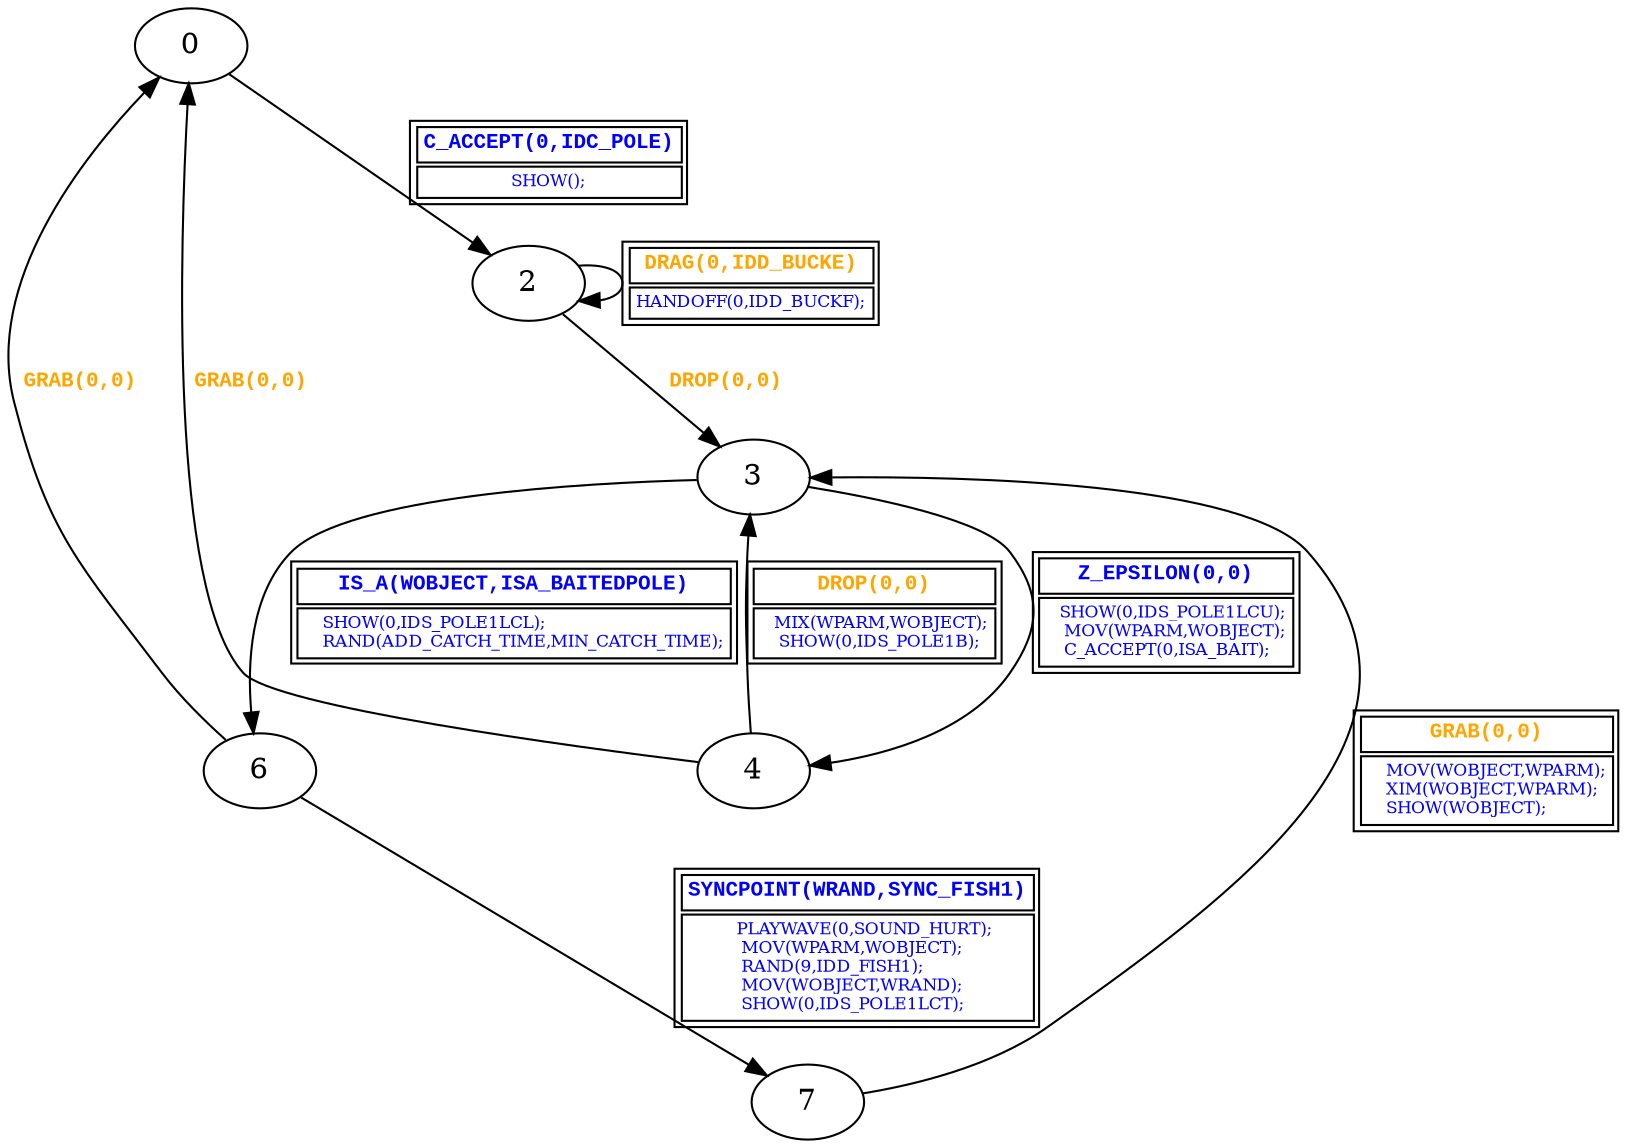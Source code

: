 digraph {
 node [shape=oval];
"0" -> "2"[fontcolor=blue, label=< <table border="1"><tr><td><font face="Courier New" point-size="10"><b>C_ACCEPT(0,IDC_POLE)<br align="left"/></b></font></td></tr>
<tr><td><font point-size="8" color ="blue">SHOW();<br align="left"/></font></td></tr></table>>];
"2" -> "2"[fontcolor=orange, label=< <table border="1"><tr><td><font face="Courier New" point-size="10"><b>DRAG(0,IDD_BUCKE)<br align="left"/></b></font></td></tr>
<tr><td><font point-size="8" color ="blue">HANDOFF(0,IDD_BUCKF);<br align="left"/></font></td></tr></table>>];
"2" -> "3"[fontcolor=orange, label=< <table border="0"><tr><td><font face="Courier New" point-size="10"><b>DROP(0,0)<br align="left"/></b></font></td></tr>
</table>>];
"3" -> "6"[fontcolor=blue, label=< <table border="1"><tr><td><font face="Courier New" point-size="10"><b>IS_A(WOBJECT,ISA_BAITEDPOLE)<br align="left"/></b></font></td></tr>
<tr><td><font point-size="8" color ="blue">    SHOW(0,IDS_POLE1LCL);<br align="left"/>    RAND(ADD_CATCH_TIME,MIN_CATCH_TIME);<br align="left"/></font></td></tr></table>>];
"3" -> "4"[fontcolor=blue, label=< <table border="1"><tr><td><font face="Courier New" point-size="10"><b>Z_EPSILON(0,0)<br align="left"/></b></font></td></tr>
<tr><td><font point-size="8" color ="blue">   SHOW(0,IDS_POLE1LCU);<br align="left"/>    MOV(WPARM,WOBJECT);<br align="left"/>    C_ACCEPT(0,ISA_BAIT);<br align="left"/></font></td></tr></table>>];
"4" -> "3"[fontcolor=orange, label=< <table border="1"><tr><td><font face="Courier New" point-size="10"><b>DROP(0,0)<br align="left"/></b></font></td></tr>
<tr><td><font point-size="8" color ="blue">   MIX(WPARM,WOBJECT);<br align="left"/>    SHOW(0,IDS_POLE1B);<br align="left"/></font></td></tr></table>>];
"4" -> "0"[fontcolor=orange, label=< <table border="0"><tr><td><font face="Courier New" point-size="10"><b>GRAB(0,0)<br align="left"/></b></font></td></tr>
</table>>];
"6" -> "0"[fontcolor=orange, label=< <table border="0"><tr><td><font face="Courier New" point-size="10"><b>GRAB(0,0)<br align="left"/></b></font></td></tr>
</table>>];
"6" -> "7"[fontcolor=blue, label=< <table border="1"><tr><td><font face="Courier New" point-size="10"><b>SYNCPOINT(WRAND,SYNC_FISH1)<br align="left"/></b></font></td></tr>
<tr><td><font point-size="8" color ="blue">   PLAYWAVE(0,SOUND_HURT);<br align="left"/>    MOV(WPARM,WOBJECT);<br align="left"/>    RAND(9,IDD_FISH1); <br align="left"/>    MOV(WOBJECT,WRAND);<br align="left"/>    SHOW(0,IDS_POLE1LCT);<br align="left"/></font></td></tr></table>>];
"7" -> "3"[fontcolor=orange, label=< <table border="1"><tr><td><font face="Courier New" point-size="10"><b>GRAB(0,0)<br align="left"/></b></font></td></tr>
<tr><td><font point-size="8" color ="blue">    MOV(WOBJECT,WPARM);<br align="left"/>    XIM(WOBJECT,WPARM);<br align="left"/>    SHOW(WOBJECT);<br align="left"/></font></td></tr></table>>];
}
